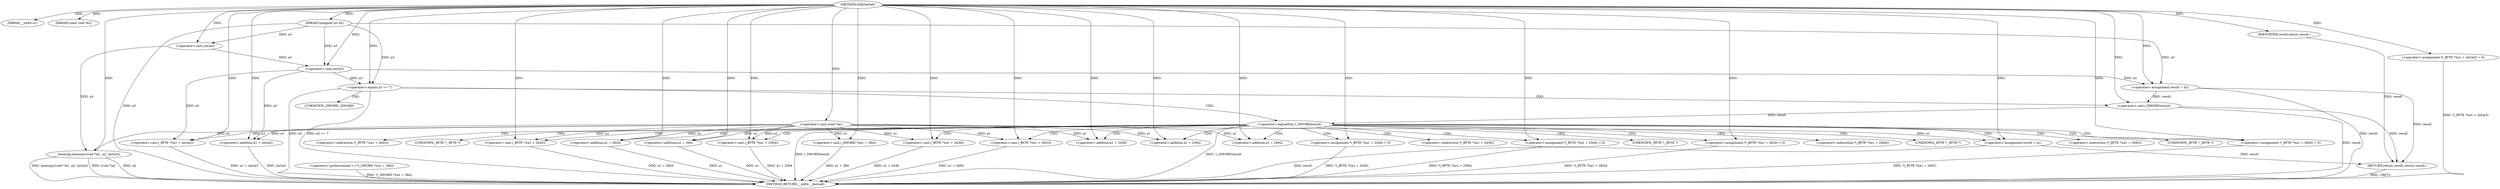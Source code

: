 digraph IGDstartelt {  
"1000102" [label = "(METHOD,IGDstartelt)" ]
"1000184" [label = "(METHOD_RETURN,__int64 __fastcall)" ]
"1000103" [label = "(PARAM,__int64 a1)" ]
"1000104" [label = "(PARAM,const void *a2)" ]
"1000105" [label = "(PARAM,unsigned int a3)" ]
"1000108" [label = "(memcpy,memcpy((void *)a1, a2, (int)a3))" ]
"1000109" [label = "(<operator>.cast,(void *)a1)" ]
"1000113" [label = "(<operator>.cast,(int)a3)" ]
"1000116" [label = "(<operator>.assignment,*(_BYTE *)(a1 + (int)a3) = 0)" ]
"1000118" [label = "(<operator>.cast,(_BYTE *)(a1 + (int)a3))" ]
"1000120" [label = "(<operator>.addition,a1 + (int)a3)" ]
"1000122" [label = "(<operator>.cast,(int)a3)" ]
"1000126" [label = "(<operator>.preIncrement,++*(_DWORD *)(a1 + 384))" ]
"1000128" [label = "(<operator>.cast,(_DWORD *)(a1 + 384))" ]
"1000130" [label = "(<operator>.addition,a1 + 384)" ]
"1000133" [label = "(<operator>.assignment,result = a3)" ]
"1000137" [label = "(<operator>.equals,a3 == 7)" ]
"1000142" [label = "(<operator>.logicalNot,!(_DWORD)result)" ]
"1000143" [label = "(<operator>.cast,(_DWORD)result)" ]
"1000147" [label = "(<operator>.assignment,*(_BYTE *)(a1 + 2436) = 0)" ]
"1000149" [label = "(<operator>.cast,(_BYTE *)(a1 + 2436))" ]
"1000151" [label = "(<operator>.addition,a1 + 2436)" ]
"1000155" [label = "(<operator>.assignment,*(_BYTE *)(a1 + 2564) = 0)" ]
"1000157" [label = "(<operator>.cast,(_BYTE *)(a1 + 2564))" ]
"1000159" [label = "(<operator>.addition,a1 + 2564)" ]
"1000163" [label = "(<operator>.assignment,*(_BYTE *)(a1 + 2692) = 0)" ]
"1000165" [label = "(<operator>.cast,(_BYTE *)(a1 + 2692))" ]
"1000167" [label = "(<operator>.addition,a1 + 2692)" ]
"1000171" [label = "(<operator>.assignment,result = a1)" ]
"1000174" [label = "(<operator>.assignment,*(_BYTE *)(a1 + 2820) = 0)" ]
"1000176" [label = "(<operator>.cast,(_BYTE *)(a1 + 2820))" ]
"1000178" [label = "(<operator>.addition,a1 + 2820)" ]
"1000182" [label = "(RETURN,return result;,return result;)" ]
"1000183" [label = "(IDENTIFIER,result,return result;)" ]
"1000144" [label = "(UNKNOWN,_DWORD,_DWORD)" ]
"1000148" [label = "(<operator>.indirection,*(_BYTE *)(a1 + 2436))" ]
"1000150" [label = "(UNKNOWN,_BYTE *,_BYTE *)" ]
"1000156" [label = "(<operator>.indirection,*(_BYTE *)(a1 + 2564))" ]
"1000158" [label = "(UNKNOWN,_BYTE *,_BYTE *)" ]
"1000164" [label = "(<operator>.indirection,*(_BYTE *)(a1 + 2692))" ]
"1000166" [label = "(UNKNOWN,_BYTE *,_BYTE *)" ]
"1000175" [label = "(<operator>.indirection,*(_BYTE *)(a1 + 2820))" ]
"1000177" [label = "(UNKNOWN,_BYTE *,_BYTE *)" ]
  "1000142" -> "1000184"  [ label = "DDG: (_DWORD)result"] 
  "1000108" -> "1000184"  [ label = "DDG: (void *)a1"] 
  "1000137" -> "1000184"  [ label = "DDG: a3"] 
  "1000157" -> "1000184"  [ label = "DDG: a1 + 2564"] 
  "1000130" -> "1000184"  [ label = "DDG: a1"] 
  "1000155" -> "1000184"  [ label = "DDG: *(_BYTE *)(a1 + 2564)"] 
  "1000143" -> "1000184"  [ label = "DDG: result"] 
  "1000108" -> "1000184"  [ label = "DDG: a2"] 
  "1000163" -> "1000184"  [ label = "DDG: *(_BYTE *)(a1 + 2692)"] 
  "1000165" -> "1000184"  [ label = "DDG: a1 + 2692"] 
  "1000116" -> "1000184"  [ label = "DDG: *(_BYTE *)(a1 + (int)a3)"] 
  "1000118" -> "1000184"  [ label = "DDG: a1 + (int)a3"] 
  "1000126" -> "1000184"  [ label = "DDG: *(_DWORD *)(a1 + 384)"] 
  "1000120" -> "1000184"  [ label = "DDG: (int)a3"] 
  "1000142" -> "1000184"  [ label = "DDG: !(_DWORD)result"] 
  "1000105" -> "1000184"  [ label = "DDG: a3"] 
  "1000176" -> "1000184"  [ label = "DDG: a1 + 2820"] 
  "1000128" -> "1000184"  [ label = "DDG: a1 + 384"] 
  "1000137" -> "1000184"  [ label = "DDG: a3 == 7"] 
  "1000133" -> "1000184"  [ label = "DDG: result"] 
  "1000147" -> "1000184"  [ label = "DDG: *(_BYTE *)(a1 + 2436)"] 
  "1000178" -> "1000184"  [ label = "DDG: a1"] 
  "1000174" -> "1000184"  [ label = "DDG: *(_BYTE *)(a1 + 2820)"] 
  "1000171" -> "1000184"  [ label = "DDG: result"] 
  "1000108" -> "1000184"  [ label = "DDG: memcpy((void *)a1, a2, (int)a3)"] 
  "1000149" -> "1000184"  [ label = "DDG: a1 + 2436"] 
  "1000182" -> "1000184"  [ label = "DDG: <RET>"] 
  "1000102" -> "1000103"  [ label = "DDG: "] 
  "1000102" -> "1000104"  [ label = "DDG: "] 
  "1000102" -> "1000105"  [ label = "DDG: "] 
  "1000109" -> "1000108"  [ label = "DDG: a1"] 
  "1000102" -> "1000109"  [ label = "DDG: "] 
  "1000102" -> "1000108"  [ label = "DDG: "] 
  "1000113" -> "1000108"  [ label = "DDG: a3"] 
  "1000105" -> "1000113"  [ label = "DDG: a3"] 
  "1000102" -> "1000113"  [ label = "DDG: "] 
  "1000102" -> "1000116"  [ label = "DDG: "] 
  "1000109" -> "1000118"  [ label = "DDG: a1"] 
  "1000102" -> "1000118"  [ label = "DDG: "] 
  "1000122" -> "1000118"  [ label = "DDG: a3"] 
  "1000109" -> "1000120"  [ label = "DDG: a1"] 
  "1000102" -> "1000120"  [ label = "DDG: "] 
  "1000122" -> "1000120"  [ label = "DDG: a3"] 
  "1000113" -> "1000122"  [ label = "DDG: a3"] 
  "1000105" -> "1000122"  [ label = "DDG: a3"] 
  "1000102" -> "1000122"  [ label = "DDG: "] 
  "1000102" -> "1000128"  [ label = "DDG: "] 
  "1000109" -> "1000128"  [ label = "DDG: a1"] 
  "1000102" -> "1000130"  [ label = "DDG: "] 
  "1000109" -> "1000130"  [ label = "DDG: a1"] 
  "1000122" -> "1000133"  [ label = "DDG: a3"] 
  "1000105" -> "1000133"  [ label = "DDG: a3"] 
  "1000102" -> "1000133"  [ label = "DDG: "] 
  "1000105" -> "1000137"  [ label = "DDG: a3"] 
  "1000102" -> "1000137"  [ label = "DDG: "] 
  "1000122" -> "1000137"  [ label = "DDG: a3"] 
  "1000143" -> "1000142"  [ label = "DDG: result"] 
  "1000133" -> "1000143"  [ label = "DDG: result"] 
  "1000102" -> "1000143"  [ label = "DDG: "] 
  "1000102" -> "1000147"  [ label = "DDG: "] 
  "1000102" -> "1000149"  [ label = "DDG: "] 
  "1000109" -> "1000149"  [ label = "DDG: a1"] 
  "1000102" -> "1000151"  [ label = "DDG: "] 
  "1000109" -> "1000151"  [ label = "DDG: a1"] 
  "1000102" -> "1000155"  [ label = "DDG: "] 
  "1000102" -> "1000157"  [ label = "DDG: "] 
  "1000109" -> "1000157"  [ label = "DDG: a1"] 
  "1000102" -> "1000159"  [ label = "DDG: "] 
  "1000109" -> "1000159"  [ label = "DDG: a1"] 
  "1000102" -> "1000163"  [ label = "DDG: "] 
  "1000102" -> "1000165"  [ label = "DDG: "] 
  "1000109" -> "1000165"  [ label = "DDG: a1"] 
  "1000102" -> "1000167"  [ label = "DDG: "] 
  "1000109" -> "1000167"  [ label = "DDG: a1"] 
  "1000102" -> "1000171"  [ label = "DDG: "] 
  "1000109" -> "1000171"  [ label = "DDG: a1"] 
  "1000102" -> "1000174"  [ label = "DDG: "] 
  "1000102" -> "1000176"  [ label = "DDG: "] 
  "1000109" -> "1000176"  [ label = "DDG: a1"] 
  "1000102" -> "1000178"  [ label = "DDG: "] 
  "1000109" -> "1000178"  [ label = "DDG: a1"] 
  "1000183" -> "1000182"  [ label = "DDG: result"] 
  "1000133" -> "1000182"  [ label = "DDG: result"] 
  "1000143" -> "1000182"  [ label = "DDG: result"] 
  "1000171" -> "1000182"  [ label = "DDG: result"] 
  "1000102" -> "1000183"  [ label = "DDG: "] 
  "1000137" -> "1000144"  [ label = "CDG: "] 
  "1000137" -> "1000143"  [ label = "CDG: "] 
  "1000137" -> "1000142"  [ label = "CDG: "] 
  "1000142" -> "1000176"  [ label = "CDG: "] 
  "1000142" -> "1000175"  [ label = "CDG: "] 
  "1000142" -> "1000174"  [ label = "CDG: "] 
  "1000142" -> "1000171"  [ label = "CDG: "] 
  "1000142" -> "1000167"  [ label = "CDG: "] 
  "1000142" -> "1000166"  [ label = "CDG: "] 
  "1000142" -> "1000165"  [ label = "CDG: "] 
  "1000142" -> "1000164"  [ label = "CDG: "] 
  "1000142" -> "1000163"  [ label = "CDG: "] 
  "1000142" -> "1000178"  [ label = "CDG: "] 
  "1000142" -> "1000177"  [ label = "CDG: "] 
  "1000142" -> "1000159"  [ label = "CDG: "] 
  "1000142" -> "1000158"  [ label = "CDG: "] 
  "1000142" -> "1000157"  [ label = "CDG: "] 
  "1000142" -> "1000156"  [ label = "CDG: "] 
  "1000142" -> "1000155"  [ label = "CDG: "] 
  "1000142" -> "1000151"  [ label = "CDG: "] 
  "1000142" -> "1000150"  [ label = "CDG: "] 
  "1000142" -> "1000149"  [ label = "CDG: "] 
  "1000142" -> "1000148"  [ label = "CDG: "] 
  "1000142" -> "1000147"  [ label = "CDG: "] 
}
